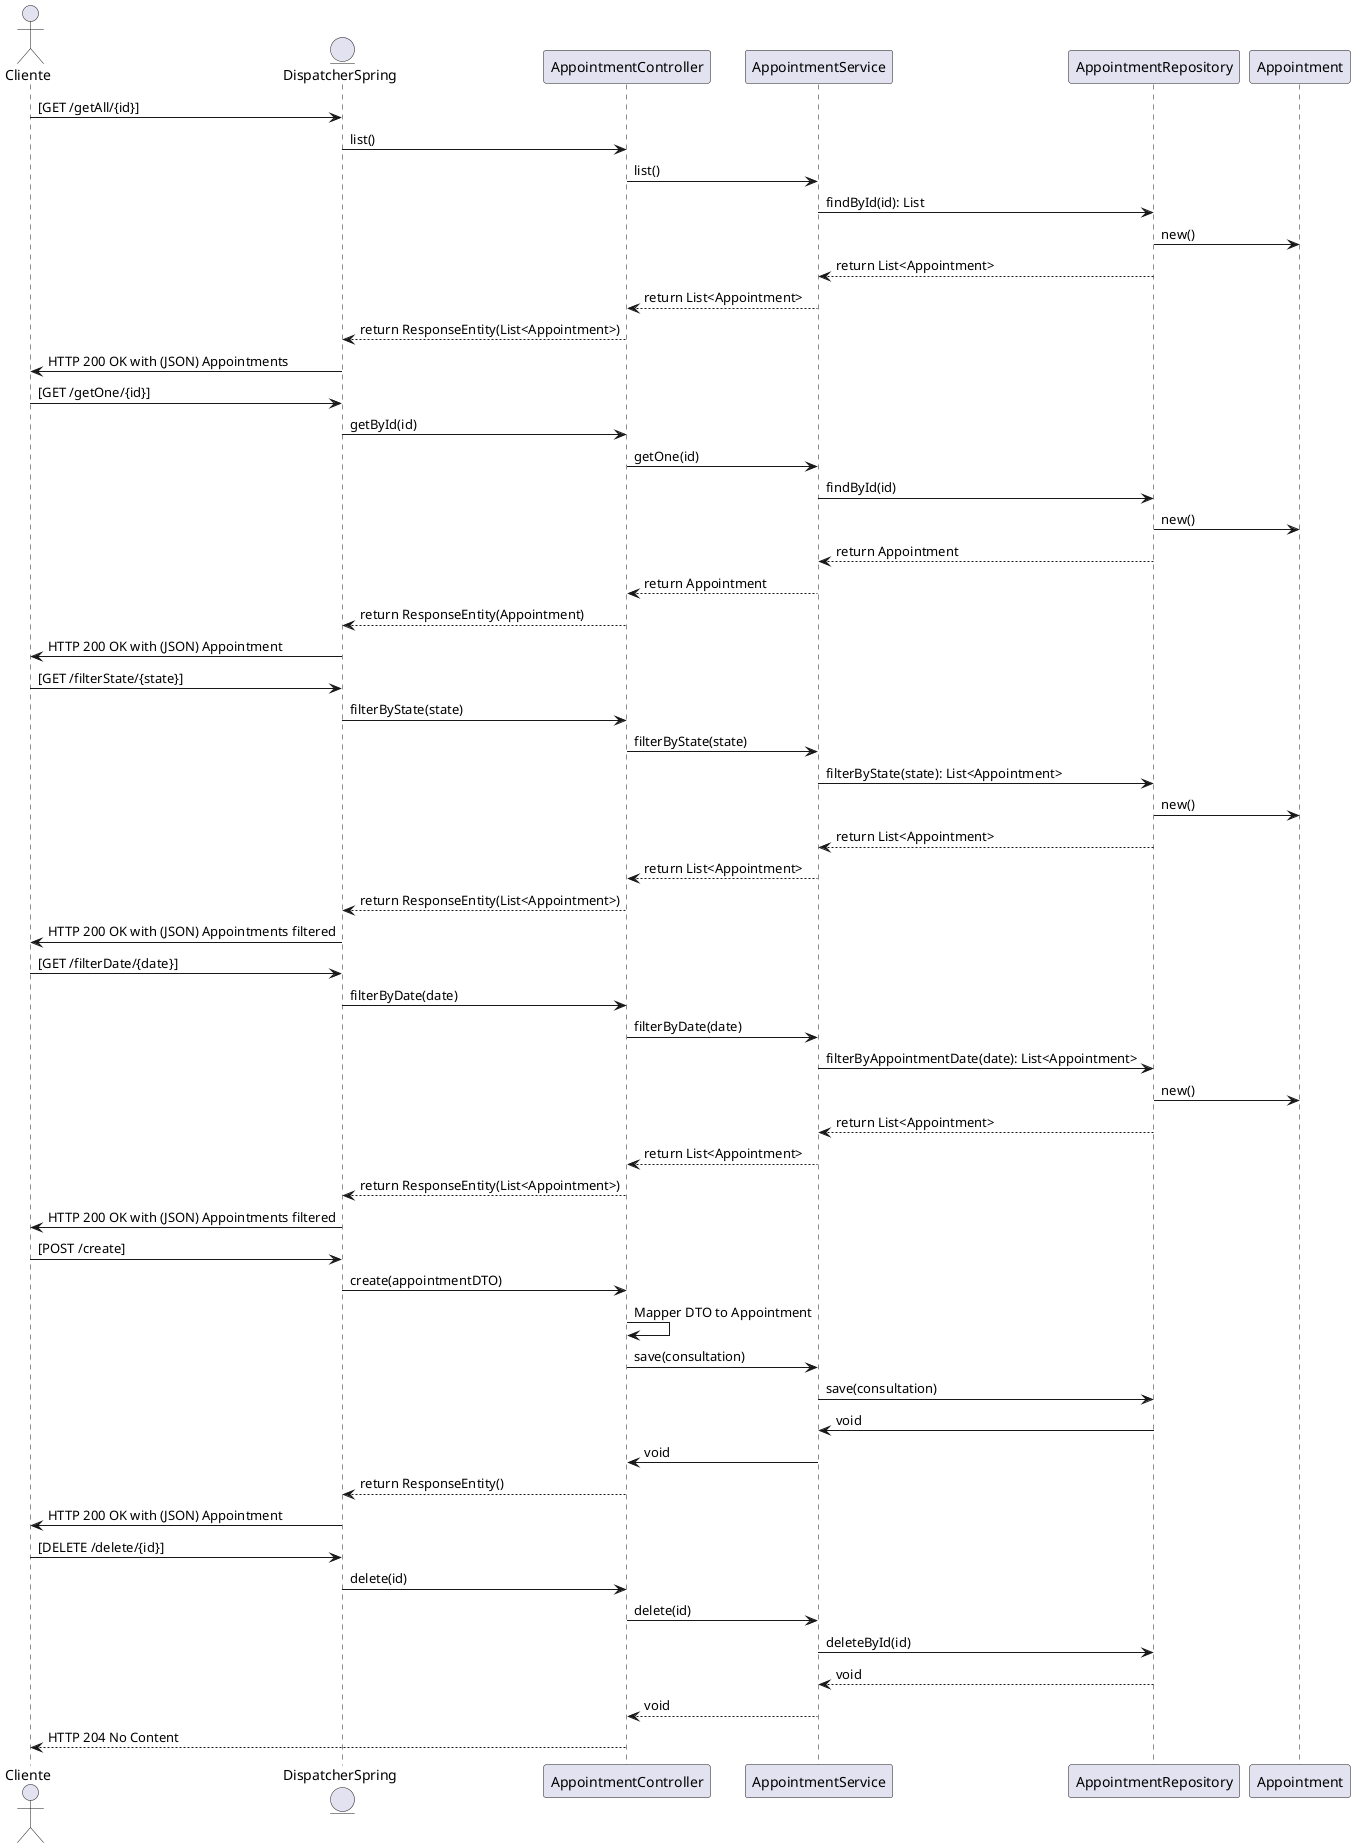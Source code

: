 @startuml test

actor Cliente
entity DispatcherSpring

'--- GET /api/appointments/ ---
Cliente -> DispatcherSpring : [GET /getAll/{id}]
DispatcherSpring -> AppointmentController : list()
AppointmentController -> AppointmentService : list()
AppointmentService -> AppointmentRepository : findById(id): List
AppointmentRepository -> Appointment : new()
AppointmentRepository --> AppointmentService : return List<Appointment>
AppointmentService --> AppointmentController : return List<Appointment>
AppointmentController --> DispatcherSpring : return ResponseEntity(List<Appointment>)
DispatcherSpring -> Cliente : HTTP 200 OK with (JSON) Appointments

'--- GET /api/appointments/ ---
Cliente -> DispatcherSpring : [GET /getOne/{id}]
DispatcherSpring -> AppointmentController : getById(id)
AppointmentController -> AppointmentService : getOne(id)
AppointmentService -> AppointmentRepository : findById(id)
AppointmentRepository -> Appointment : new()
AppointmentRepository --> AppointmentService : return Appointment
AppointmentService --> AppointmentController : return Appointment
AppointmentController --> DispatcherSpring : return ResponseEntity(Appointment)
DispatcherSpring -> Cliente : HTTP 200 OK with (JSON) Appointment

'--- GET /api/appointments/ ---
Cliente -> DispatcherSpring : [GET /filterState/{state}]
DispatcherSpring -> AppointmentController : filterByState(state)
AppointmentController -> AppointmentService : filterByState(state)
AppointmentService -> AppointmentRepository : filterByState(state): List<Appointment>
AppointmentRepository -> Appointment : new()
AppointmentRepository --> AppointmentService : return List<Appointment>
AppointmentService --> AppointmentController : return List<Appointment>
AppointmentController --> DispatcherSpring : return ResponseEntity(List<Appointment>)
DispatcherSpring -> Cliente : HTTP 200 OK with (JSON) Appointments filtered

'--- GET /api/appointments/ ---
Cliente -> DispatcherSpring : [GET /filterDate/{date}]
DispatcherSpring -> AppointmentController : filterByDate(date)
AppointmentController -> AppointmentService : filterByDate(date)
AppointmentService -> AppointmentRepository : filterByAppointmentDate(date): List<Appointment>
AppointmentRepository -> Appointment : new()
AppointmentRepository --> AppointmentService : return List<Appointment>
AppointmentService --> AppointmentController : return List<Appointment>
AppointmentController --> DispatcherSpring : return ResponseEntity(List<Appointment>)
DispatcherSpring -> Cliente : HTTP 200 OK with (JSON) Appointments filtered

' --- POST /api/appointments/ ---
Cliente -> DispatcherSpring : [POST /create]
DispatcherSpring -> AppointmentController : create(appointmentDTO)
AppointmentController -> AppointmentController: Mapper DTO to Appointment
AppointmentController -> AppointmentService : save(consultation)
AppointmentService -> AppointmentRepository : save(consultation)
AppointmentRepository -> AppointmentService : void
AppointmentService -> AppointmentController : void
AppointmentController --> DispatcherSpring : return ResponseEntity()
DispatcherSpring -> Cliente : HTTP 200 OK with (JSON) Appointment

' --- DELETE /api/appointments/ ---
Cliente -> DispatcherSpring : [DELETE /delete/{id}]
DispatcherSpring -> AppointmentController: delete(id)
AppointmentController -> AppointmentService : delete(id)
AppointmentService -> AppointmentRepository : deleteById(id)
AppointmentRepository --> AppointmentService : void
AppointmentService --> AppointmentController : void
AppointmentController --> Cliente : HTTP 204 No Content

@enduml

